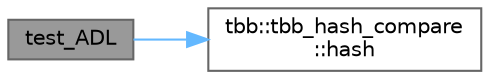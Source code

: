 digraph "test_ADL"
{
 // LATEX_PDF_SIZE
  bgcolor="transparent";
  edge [fontname=Helvetica,fontsize=10,labelfontname=Helvetica,labelfontsize=10];
  node [fontname=Helvetica,fontsize=10,shape=box,height=0.2,width=0.4];
  rankdir="LR";
  Node1 [id="Node000001",label="test_ADL",height=0.2,width=0.4,color="gray40", fillcolor="grey60", style="filled", fontcolor="black",tooltip=" "];
  Node1 -> Node2 [id="edge1_Node000001_Node000002",color="steelblue1",style="solid",tooltip=" "];
  Node2 [id="Node000002",label="tbb::tbb_hash_compare\l::hash",height=0.2,width=0.4,color="grey40", fillcolor="white", style="filled",URL="$structtbb_1_1tbb__hash__compare.html#a525ef96e5015680e43b8e1fecd3a2fb5",tooltip=" "];
}
